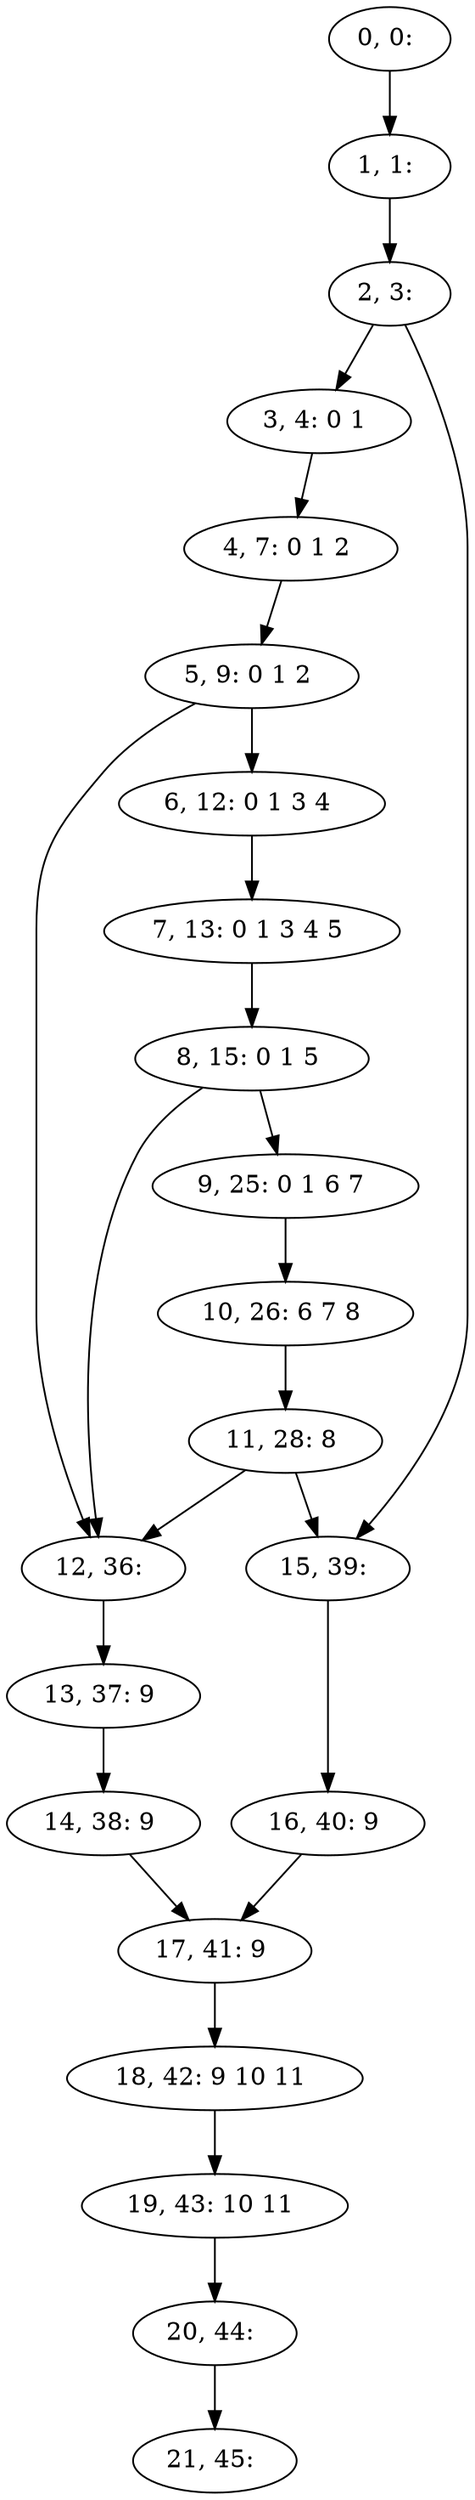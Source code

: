digraph G {
0[label="0, 0: "];
1[label="1, 1: "];
2[label="2, 3: "];
3[label="3, 4: 0 1 "];
4[label="4, 7: 0 1 2 "];
5[label="5, 9: 0 1 2 "];
6[label="6, 12: 0 1 3 4 "];
7[label="7, 13: 0 1 3 4 5 "];
8[label="8, 15: 0 1 5 "];
9[label="9, 25: 0 1 6 7 "];
10[label="10, 26: 6 7 8 "];
11[label="11, 28: 8 "];
12[label="12, 36: "];
13[label="13, 37: 9 "];
14[label="14, 38: 9 "];
15[label="15, 39: "];
16[label="16, 40: 9 "];
17[label="17, 41: 9 "];
18[label="18, 42: 9 10 11 "];
19[label="19, 43: 10 11 "];
20[label="20, 44: "];
21[label="21, 45: "];
0->1 ;
1->2 ;
2->3 ;
2->15 ;
3->4 ;
4->5 ;
5->6 ;
5->12 ;
6->7 ;
7->8 ;
8->9 ;
8->12 ;
9->10 ;
10->11 ;
11->12 ;
11->15 ;
12->13 ;
13->14 ;
14->17 ;
15->16 ;
16->17 ;
17->18 ;
18->19 ;
19->20 ;
20->21 ;
}
